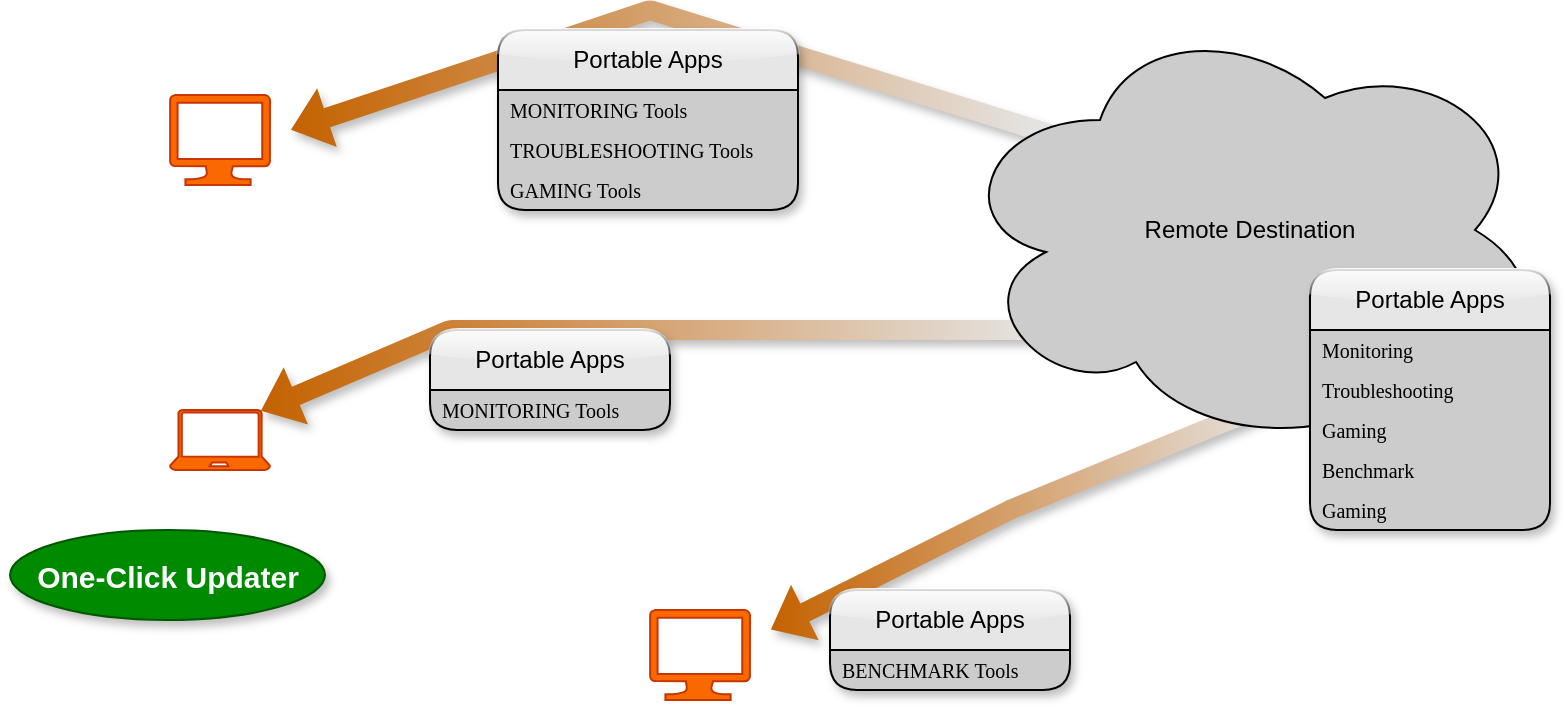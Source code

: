<mxfile version="24.4.8" type="device">
  <diagram name="Seite-1" id="JY8HljEv4N_NYCoUnw0N">
    <mxGraphModel dx="1562" dy="818" grid="1" gridSize="10" guides="1" tooltips="1" connect="1" arrows="1" fold="1" page="1" pageScale="1" pageWidth="827" pageHeight="1169" math="0" shadow="0">
      <root>
        <mxCell id="0" />
        <mxCell id="1" parent="0" />
        <mxCell id="kSLU17JRyMf-q8QUghZy-27" value="" style="shape=flexArrow;endArrow=classic;html=1;rounded=1;exitX=0.167;exitY=0.727;exitDx=0;exitDy=0;exitPerimeter=0;fillColor=#E6E6E6;strokeColor=none;shadow=1;flowAnimation=0;gradientColor=#C46200;gradientDirection=west;" edge="1" parent="1">
          <mxGeometry width="50" height="50" relative="1" as="geometry">
            <mxPoint x="655" y="254.5" as="sourcePoint" />
            <mxPoint x="400" y="370" as="targetPoint" />
            <Array as="points">
              <mxPoint x="520" y="310" />
            </Array>
          </mxGeometry>
        </mxCell>
        <mxCell id="kSLU17JRyMf-q8QUghZy-2" value="" style="verticalLabelPosition=bottom;html=1;verticalAlign=top;align=center;strokeColor=#C73500;fillColor=#fa6800;shape=mxgraph.azure.computer;pointerEvents=1;fontColor=#000000;" vertex="1" parent="1">
          <mxGeometry x="100" y="102.5" width="50" height="45" as="geometry" />
        </mxCell>
        <mxCell id="kSLU17JRyMf-q8QUghZy-3" value="" style="verticalLabelPosition=bottom;html=1;verticalAlign=top;align=center;strokeColor=#C73500;fillColor=#fa6800;shape=mxgraph.azure.laptop;pointerEvents=1;fontColor=#000000;" vertex="1" parent="1">
          <mxGeometry x="100" y="260" width="50" height="30" as="geometry" />
        </mxCell>
        <mxCell id="kSLU17JRyMf-q8QUghZy-4" value="" style="verticalLabelPosition=bottom;html=1;verticalAlign=top;align=center;strokeColor=#C73500;fillColor=#fa6800;shape=mxgraph.azure.computer;pointerEvents=1;fontColor=#000000;" vertex="1" parent="1">
          <mxGeometry x="340" y="360" width="50" height="45" as="geometry" />
        </mxCell>
        <mxCell id="kSLU17JRyMf-q8QUghZy-5" value="" style="shape=flexArrow;endArrow=classic;html=1;rounded=1;exitX=0.167;exitY=0.282;exitDx=0;exitDy=0;exitPerimeter=0;fillColor=#E6E6E6;strokeColor=none;shadow=1;flowAnimation=0;gradientColor=#C46200;gradientDirection=west;" edge="1" parent="1" source="kSLU17JRyMf-q8QUghZy-1">
          <mxGeometry width="50" height="50" relative="1" as="geometry">
            <mxPoint x="480" y="100" as="sourcePoint" />
            <mxPoint x="160" y="120" as="targetPoint" />
            <Array as="points">
              <mxPoint x="340" y="60" />
            </Array>
          </mxGeometry>
        </mxCell>
        <mxCell id="kSLU17JRyMf-q8QUghZy-6" value="Portable Apps" style="swimlane;fontStyle=0;childLayout=stackLayout;horizontal=1;startSize=30;horizontalStack=0;resizeParent=1;resizeParentMax=0;resizeLast=0;collapsible=1;marginBottom=0;whiteSpace=wrap;html=1;swimlaneLine=1;rounded=1;glass=1;shadow=1;gradientColor=none;swimlaneFillColor=#CCCCCC;fillColor=#E6E6E6;" vertex="1" parent="1">
          <mxGeometry x="264" y="70" width="150" height="90" as="geometry">
            <mxRectangle x="280" y="80" width="120" height="30" as="alternateBounds" />
          </mxGeometry>
        </mxCell>
        <mxCell id="kSLU17JRyMf-q8QUghZy-7" value="MONITORING Tools" style="text;strokeColor=none;fillColor=none;align=left;verticalAlign=middle;spacingLeft=4;spacingRight=4;overflow=hidden;points=[[0,0.5],[1,0.5]];portConstraint=eastwest;rotatable=0;fontSize=10;fontFamily=Verdana;textDirection=ltr;" vertex="1" parent="kSLU17JRyMf-q8QUghZy-6">
          <mxGeometry y="30" width="150" height="20" as="geometry" />
        </mxCell>
        <mxCell id="kSLU17JRyMf-q8QUghZy-8" value="TROUBLESHOOTING Tools " style="text;strokeColor=none;fillColor=none;align=left;verticalAlign=middle;spacingLeft=4;spacingRight=4;overflow=hidden;points=[[0,0.5],[1,0.5]];portConstraint=eastwest;rotatable=0;fontSize=10;fontFamily=Verdana;textDirection=ltr;" vertex="1" parent="kSLU17JRyMf-q8QUghZy-6">
          <mxGeometry y="50" width="150" height="20" as="geometry" />
        </mxCell>
        <mxCell id="kSLU17JRyMf-q8QUghZy-9" value="GAMING Tools" style="text;strokeColor=none;fillColor=none;align=left;verticalAlign=middle;spacingLeft=4;spacingRight=4;overflow=hidden;points=[[0,0.5],[1,0.5]];portConstraint=eastwest;rotatable=0;fontSize=10;fontFamily=Verdana;textDirection=ltr;" vertex="1" parent="kSLU17JRyMf-q8QUghZy-6">
          <mxGeometry y="70" width="150" height="20" as="geometry" />
        </mxCell>
        <mxCell id="kSLU17JRyMf-q8QUghZy-11" value="" style="shape=flexArrow;endArrow=classic;html=1;rounded=1;exitX=0.167;exitY=0.727;exitDx=0;exitDy=0;exitPerimeter=0;fillColor=#E6E6E6;strokeColor=none;shadow=1;flowAnimation=0;entryX=0.9;entryY=0.02;entryDx=0;entryDy=0;entryPerimeter=0;gradientColor=#C46200;gradientDirection=west;" edge="1" parent="1" source="kSLU17JRyMf-q8QUghZy-1" target="kSLU17JRyMf-q8QUghZy-3">
          <mxGeometry width="50" height="50" relative="1" as="geometry">
            <mxPoint x="555" y="232" as="sourcePoint" />
            <mxPoint x="175" y="230" as="targetPoint" />
            <Array as="points">
              <mxPoint x="240" y="220" />
            </Array>
          </mxGeometry>
        </mxCell>
        <mxCell id="kSLU17JRyMf-q8QUghZy-1" value="Remote Destination" style="ellipse;shape=cloud;whiteSpace=wrap;html=1;fillColor=#CCCCCC;" vertex="1" parent="1">
          <mxGeometry x="490" y="60" width="300" height="220" as="geometry" />
        </mxCell>
        <mxCell id="kSLU17JRyMf-q8QUghZy-12" value="Portable Apps" style="swimlane;fontStyle=0;childLayout=stackLayout;horizontal=1;startSize=30;horizontalStack=0;resizeParent=1;resizeParentMax=0;resizeLast=0;collapsible=1;marginBottom=0;whiteSpace=wrap;html=1;swimlaneLine=1;rounded=1;glass=1;shadow=1;gradientColor=none;swimlaneFillColor=#CCCCCC;fillColor=#E6E6E6;" vertex="1" parent="1">
          <mxGeometry x="230" y="220" width="120" height="50" as="geometry">
            <mxRectangle x="280" y="80" width="120" height="30" as="alternateBounds" />
          </mxGeometry>
        </mxCell>
        <mxCell id="kSLU17JRyMf-q8QUghZy-13" value="MONITORING Tools" style="text;strokeColor=none;fillColor=none;align=left;verticalAlign=middle;spacingLeft=4;spacingRight=4;overflow=hidden;points=[[0,0.5],[1,0.5]];portConstraint=eastwest;rotatable=0;fontSize=10;fontFamily=Verdana;textDirection=ltr;" vertex="1" parent="kSLU17JRyMf-q8QUghZy-12">
          <mxGeometry y="30" width="120" height="20" as="geometry" />
        </mxCell>
        <mxCell id="kSLU17JRyMf-q8QUghZy-16" value="Portable Apps" style="swimlane;fontStyle=0;childLayout=stackLayout;horizontal=1;startSize=30;horizontalStack=0;resizeParent=1;resizeParentMax=0;resizeLast=0;collapsible=1;marginBottom=0;whiteSpace=wrap;html=1;swimlaneLine=1;rounded=1;glass=1;shadow=1;gradientColor=none;swimlaneFillColor=#CCCCCC;fillColor=#E6E6E6;" vertex="1" parent="1">
          <mxGeometry x="670" y="190" width="120" height="130" as="geometry">
            <mxRectangle x="280" y="80" width="120" height="30" as="alternateBounds" />
          </mxGeometry>
        </mxCell>
        <mxCell id="kSLU17JRyMf-q8QUghZy-17" value="Monitoring" style="text;strokeColor=none;fillColor=none;align=left;verticalAlign=middle;spacingLeft=4;spacingRight=4;overflow=hidden;points=[[0,0.5],[1,0.5]];portConstraint=eastwest;rotatable=0;fontSize=10;fontFamily=Verdana;textDirection=ltr;" vertex="1" parent="kSLU17JRyMf-q8QUghZy-16">
          <mxGeometry y="30" width="120" height="20" as="geometry" />
        </mxCell>
        <mxCell id="kSLU17JRyMf-q8QUghZy-18" value="Troubleshooting" style="text;strokeColor=none;fillColor=none;align=left;verticalAlign=middle;spacingLeft=4;spacingRight=4;overflow=hidden;points=[[0,0.5],[1,0.5]];portConstraint=eastwest;rotatable=0;fontSize=10;fontFamily=Verdana;textDirection=ltr;" vertex="1" parent="kSLU17JRyMf-q8QUghZy-16">
          <mxGeometry y="50" width="120" height="20" as="geometry" />
        </mxCell>
        <mxCell id="kSLU17JRyMf-q8QUghZy-22" value="Gaming" style="text;strokeColor=none;fillColor=none;align=left;verticalAlign=middle;spacingLeft=4;spacingRight=4;overflow=hidden;points=[[0,0.5],[1,0.5]];portConstraint=eastwest;rotatable=0;fontSize=10;fontFamily=Verdana;textDirection=ltr;" vertex="1" parent="kSLU17JRyMf-q8QUghZy-16">
          <mxGeometry y="70" width="120" height="20" as="geometry" />
        </mxCell>
        <mxCell id="kSLU17JRyMf-q8QUghZy-23" value="Benchmark" style="text;strokeColor=none;fillColor=none;align=left;verticalAlign=middle;spacingLeft=4;spacingRight=4;overflow=hidden;points=[[0,0.5],[1,0.5]];portConstraint=eastwest;rotatable=0;fontSize=10;fontFamily=Verdana;textDirection=ltr;" vertex="1" parent="kSLU17JRyMf-q8QUghZy-16">
          <mxGeometry y="90" width="120" height="20" as="geometry" />
        </mxCell>
        <mxCell id="kSLU17JRyMf-q8QUghZy-19" value="Gaming" style="text;strokeColor=none;fillColor=none;align=left;verticalAlign=middle;spacingLeft=4;spacingRight=4;overflow=hidden;points=[[0,0.5],[1,0.5]];portConstraint=eastwest;rotatable=0;fontSize=10;fontFamily=Verdana;textDirection=ltr;" vertex="1" parent="kSLU17JRyMf-q8QUghZy-16">
          <mxGeometry y="110" width="120" height="20" as="geometry" />
        </mxCell>
        <mxCell id="kSLU17JRyMf-q8QUghZy-24" value="Portable Apps" style="swimlane;fontStyle=0;childLayout=stackLayout;horizontal=1;startSize=30;horizontalStack=0;resizeParent=1;resizeParentMax=0;resizeLast=0;collapsible=1;marginBottom=0;whiteSpace=wrap;html=1;swimlaneLine=1;rounded=1;glass=1;shadow=1;gradientColor=none;swimlaneFillColor=#CCCCCC;fillColor=#E6E6E6;" vertex="1" parent="1">
          <mxGeometry x="430" y="350" width="120" height="50" as="geometry">
            <mxRectangle x="280" y="80" width="120" height="30" as="alternateBounds" />
          </mxGeometry>
        </mxCell>
        <mxCell id="kSLU17JRyMf-q8QUghZy-25" value="BENCHMARK Tools" style="text;strokeColor=none;fillColor=none;align=left;verticalAlign=middle;spacingLeft=4;spacingRight=4;overflow=hidden;points=[[0,0.5],[1,0.5]];portConstraint=eastwest;rotatable=0;fontSize=10;fontFamily=Verdana;textDirection=ltr;" vertex="1" parent="kSLU17JRyMf-q8QUghZy-24">
          <mxGeometry y="30" width="120" height="20" as="geometry" />
        </mxCell>
        <mxCell id="kSLU17JRyMf-q8QUghZy-28" value="One-Click Updater" style="ellipse;whiteSpace=wrap;html=1;rounded=1;shadow=1;glass=1;strokeColor=#005700;align=center;verticalAlign=middle;swimlaneFillColor=default;fontFamily=Helvetica;fontSize=15;fontStyle=1;labelBackgroundColor=none;fillColor=#008a00;fontColor=#ffffff;" vertex="1" parent="1">
          <mxGeometry x="20" y="320" width="157.5" height="45" as="geometry" />
        </mxCell>
      </root>
    </mxGraphModel>
  </diagram>
</mxfile>
